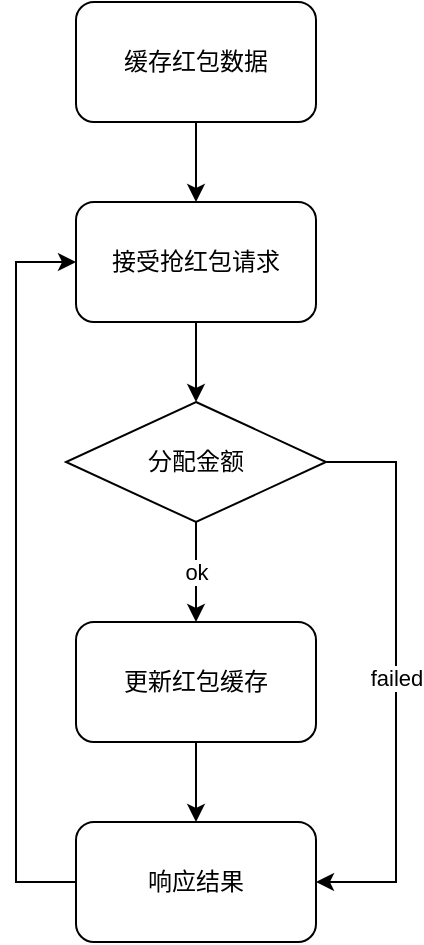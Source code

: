<mxfile version="20.7.4" type="github">
  <diagram id="u_SH0tvSSF3colh3-s0D" name="Page-1">
    <mxGraphModel dx="1174" dy="728" grid="1" gridSize="10" guides="1" tooltips="1" connect="1" arrows="1" fold="1" page="1" pageScale="1" pageWidth="850" pageHeight="1100" math="0" shadow="0">
      <root>
        <mxCell id="0" />
        <mxCell id="1" parent="0" />
        <mxCell id="DrOO1ddg_FIwnmZJTfb4-4" style="edgeStyle=orthogonalEdgeStyle;rounded=0;orthogonalLoop=1;jettySize=auto;html=1;" edge="1" parent="1" source="DrOO1ddg_FIwnmZJTfb4-2" target="DrOO1ddg_FIwnmZJTfb4-3">
          <mxGeometry relative="1" as="geometry" />
        </mxCell>
        <mxCell id="DrOO1ddg_FIwnmZJTfb4-2" value="缓存红包数据" style="rounded=1;whiteSpace=wrap;html=1;" vertex="1" parent="1">
          <mxGeometry x="240" y="60" width="120" height="60" as="geometry" />
        </mxCell>
        <mxCell id="DrOO1ddg_FIwnmZJTfb4-6" style="edgeStyle=orthogonalEdgeStyle;rounded=0;orthogonalLoop=1;jettySize=auto;html=1;" edge="1" parent="1" source="DrOO1ddg_FIwnmZJTfb4-3" target="DrOO1ddg_FIwnmZJTfb4-7">
          <mxGeometry relative="1" as="geometry">
            <mxPoint x="300" y="260" as="targetPoint" />
          </mxGeometry>
        </mxCell>
        <mxCell id="DrOO1ddg_FIwnmZJTfb4-3" value="接受抢红包请求" style="rounded=1;whiteSpace=wrap;html=1;" vertex="1" parent="1">
          <mxGeometry x="240" y="160" width="120" height="60" as="geometry" />
        </mxCell>
        <mxCell id="DrOO1ddg_FIwnmZJTfb4-10" value="ok" style="edgeStyle=orthogonalEdgeStyle;rounded=0;orthogonalLoop=1;jettySize=auto;html=1;" edge="1" parent="1" source="DrOO1ddg_FIwnmZJTfb4-7" target="DrOO1ddg_FIwnmZJTfb4-9">
          <mxGeometry relative="1" as="geometry" />
        </mxCell>
        <mxCell id="DrOO1ddg_FIwnmZJTfb4-19" value="failed" style="edgeStyle=orthogonalEdgeStyle;rounded=0;orthogonalLoop=1;jettySize=auto;html=1;entryX=1;entryY=0.5;entryDx=0;entryDy=0;" edge="1" parent="1" source="DrOO1ddg_FIwnmZJTfb4-7" target="DrOO1ddg_FIwnmZJTfb4-15">
          <mxGeometry relative="1" as="geometry">
            <Array as="points">
              <mxPoint x="400" y="290" />
              <mxPoint x="400" y="500" />
            </Array>
          </mxGeometry>
        </mxCell>
        <mxCell id="DrOO1ddg_FIwnmZJTfb4-7" value="分配金额" style="rhombus;whiteSpace=wrap;html=1;" vertex="1" parent="1">
          <mxGeometry x="235" y="260" width="130" height="60" as="geometry" />
        </mxCell>
        <mxCell id="DrOO1ddg_FIwnmZJTfb4-16" style="edgeStyle=orthogonalEdgeStyle;rounded=0;orthogonalLoop=1;jettySize=auto;html=1;" edge="1" parent="1" source="DrOO1ddg_FIwnmZJTfb4-9" target="DrOO1ddg_FIwnmZJTfb4-15">
          <mxGeometry relative="1" as="geometry" />
        </mxCell>
        <mxCell id="DrOO1ddg_FIwnmZJTfb4-9" value="更新红包缓存" style="rounded=1;whiteSpace=wrap;html=1;" vertex="1" parent="1">
          <mxGeometry x="240" y="370" width="120" height="60" as="geometry" />
        </mxCell>
        <mxCell id="DrOO1ddg_FIwnmZJTfb4-17" style="edgeStyle=orthogonalEdgeStyle;rounded=0;orthogonalLoop=1;jettySize=auto;html=1;" edge="1" parent="1" source="DrOO1ddg_FIwnmZJTfb4-15" target="DrOO1ddg_FIwnmZJTfb4-3">
          <mxGeometry relative="1" as="geometry">
            <Array as="points">
              <mxPoint x="210" y="500" />
              <mxPoint x="210" y="190" />
            </Array>
          </mxGeometry>
        </mxCell>
        <mxCell id="DrOO1ddg_FIwnmZJTfb4-15" value="响应结果" style="rounded=1;whiteSpace=wrap;html=1;" vertex="1" parent="1">
          <mxGeometry x="240" y="470" width="120" height="60" as="geometry" />
        </mxCell>
      </root>
    </mxGraphModel>
  </diagram>
</mxfile>
